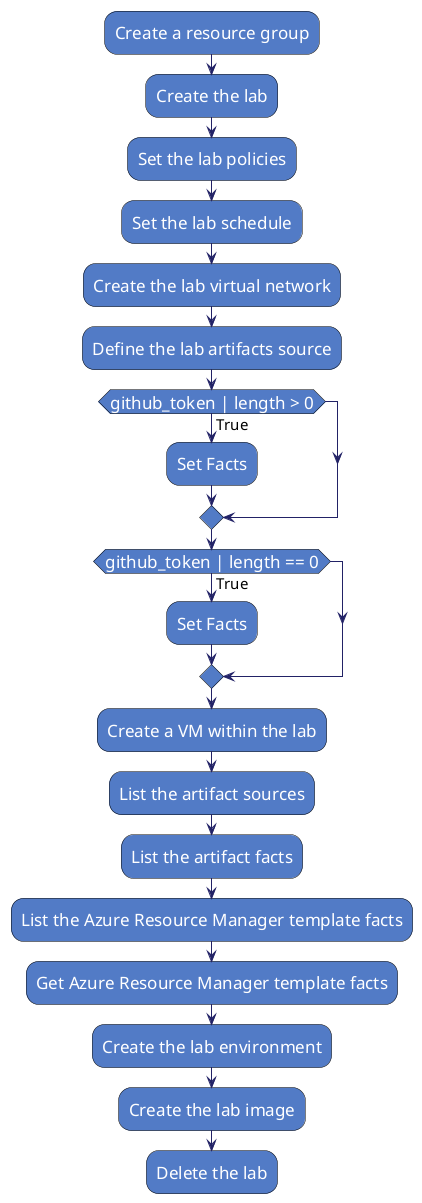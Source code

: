 
@startuml
skinparam defaultTextAlignment center
skinparam componentStyle uml2

skinparam activity {
    FontColor          white
    AttributeFontColor white
    FontSize           17
    AttributeFontSize  15
    AttributeFontname  Droid Sans Mono
    BackgroundColor    #527BC6
    BorderColor        black
    ArrowColor         #222266
    ArrowFontSize      15
}

skinparam activityDiamond {
    FontColor          white
    AttributeFontColor white
    FontSize           17
    BackgroundColor    #527BC6
    BorderColor        black
}

:Create a resource group;
    :Create the lab;
    :Set the lab policies;
    :Set the lab schedule;
    :Create the lab virtual network;
    :Define the lab artifacts source;
    
        if (github_token | length > 0) then (True)
            :Set Facts;
        endif
    
        if (github_token | length == 0) then (True)
            :Set Facts;
        endif
    :Create a VM within the lab;
    :List the artifact sources;
    :List the artifact facts;
    :List the Azure Resource Manager template facts;
    :Get Azure Resource Manager template facts;
    :Create the lab environment;
    :Create the lab image;
    :Delete the lab;
    @enduml